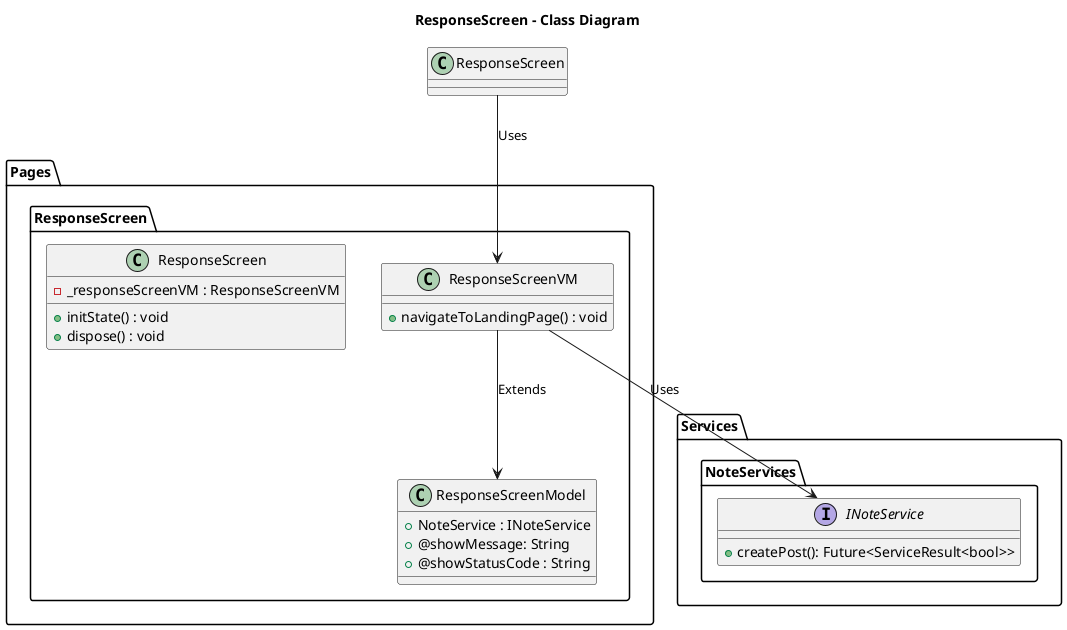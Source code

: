 @startuml ResponseScreen - Class

title ResponseScreen - Class Diagram

package Pages{
    package ResponseScreen{
        class ResponseScreenModel{
            + NoteService : INoteService
            + @showMessage: String
            + @showStatusCode : String
        }
        class ResponseScreenVM{
            + navigateToLandingPage() : void
        }
        class ResponseScreen{
            - _responseScreenVM : ResponseScreenVM
            + initState() : void
            + dispose() : void
        }
    }
}

package Services{
    package NoteServices{
        interface INoteService{
            + createPost(): Future<ServiceResult<bool>>
        }
    }
}

ResponseScreen --> ResponseScreenVM : Uses
ResponseScreenVM --> ResponseScreenModel : Extends
ResponseScreenVM --> INoteService : Uses
@enduml